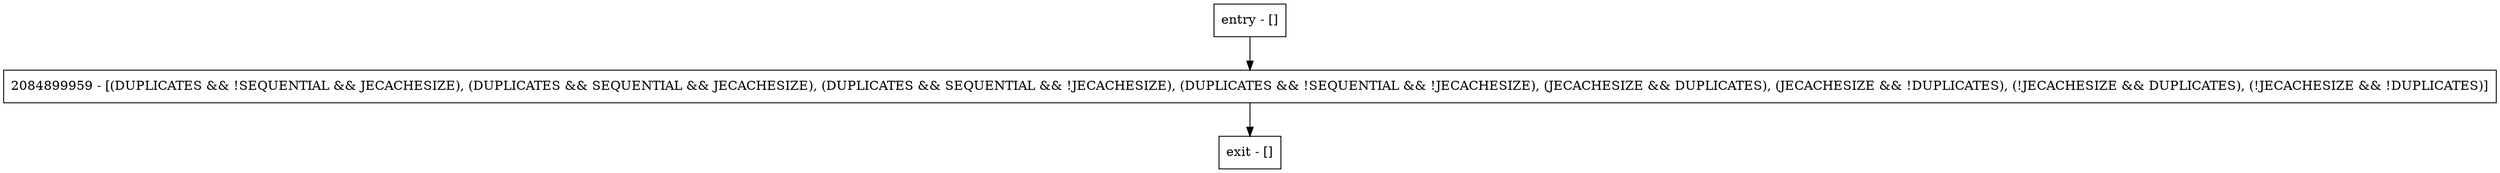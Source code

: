 digraph setData {
node [shape=record];
entry [label="entry - []"];
exit [label="exit - []"];
2084899959 [label="2084899959 - [(DUPLICATES && !SEQUENTIAL && JECACHESIZE), (DUPLICATES && SEQUENTIAL && JECACHESIZE), (DUPLICATES && SEQUENTIAL && !JECACHESIZE), (DUPLICATES && !SEQUENTIAL && !JECACHESIZE), (JECACHESIZE && DUPLICATES), (JECACHESIZE && !DUPLICATES), (!JECACHESIZE && DUPLICATES), (!JECACHESIZE && !DUPLICATES)]"];
entry;
exit;
entry -> 2084899959;
2084899959 -> exit;
}
